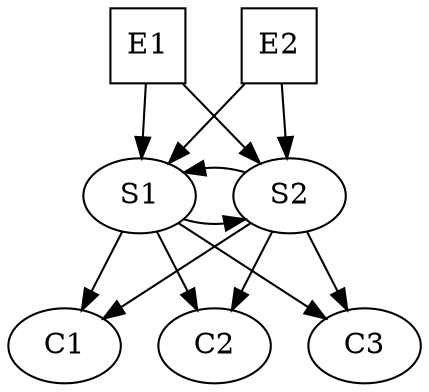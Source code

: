 # NTP synchronization example with 
# 2 external servers (E), 2 cloud servers (S) and 3 clients (C)
# render with dot -Tsvg doc/ntp.dot -o doc/ntp.svg

digraph G {
  {E1 E2} -> {S1 S2}

  subgraph servers {
    rank="same";
    S1 -> S2 -> S1
  }

  {S1 S2} -> {C1 C2 C3}

  E1[shape=square]
  E2[shape=square]
}
